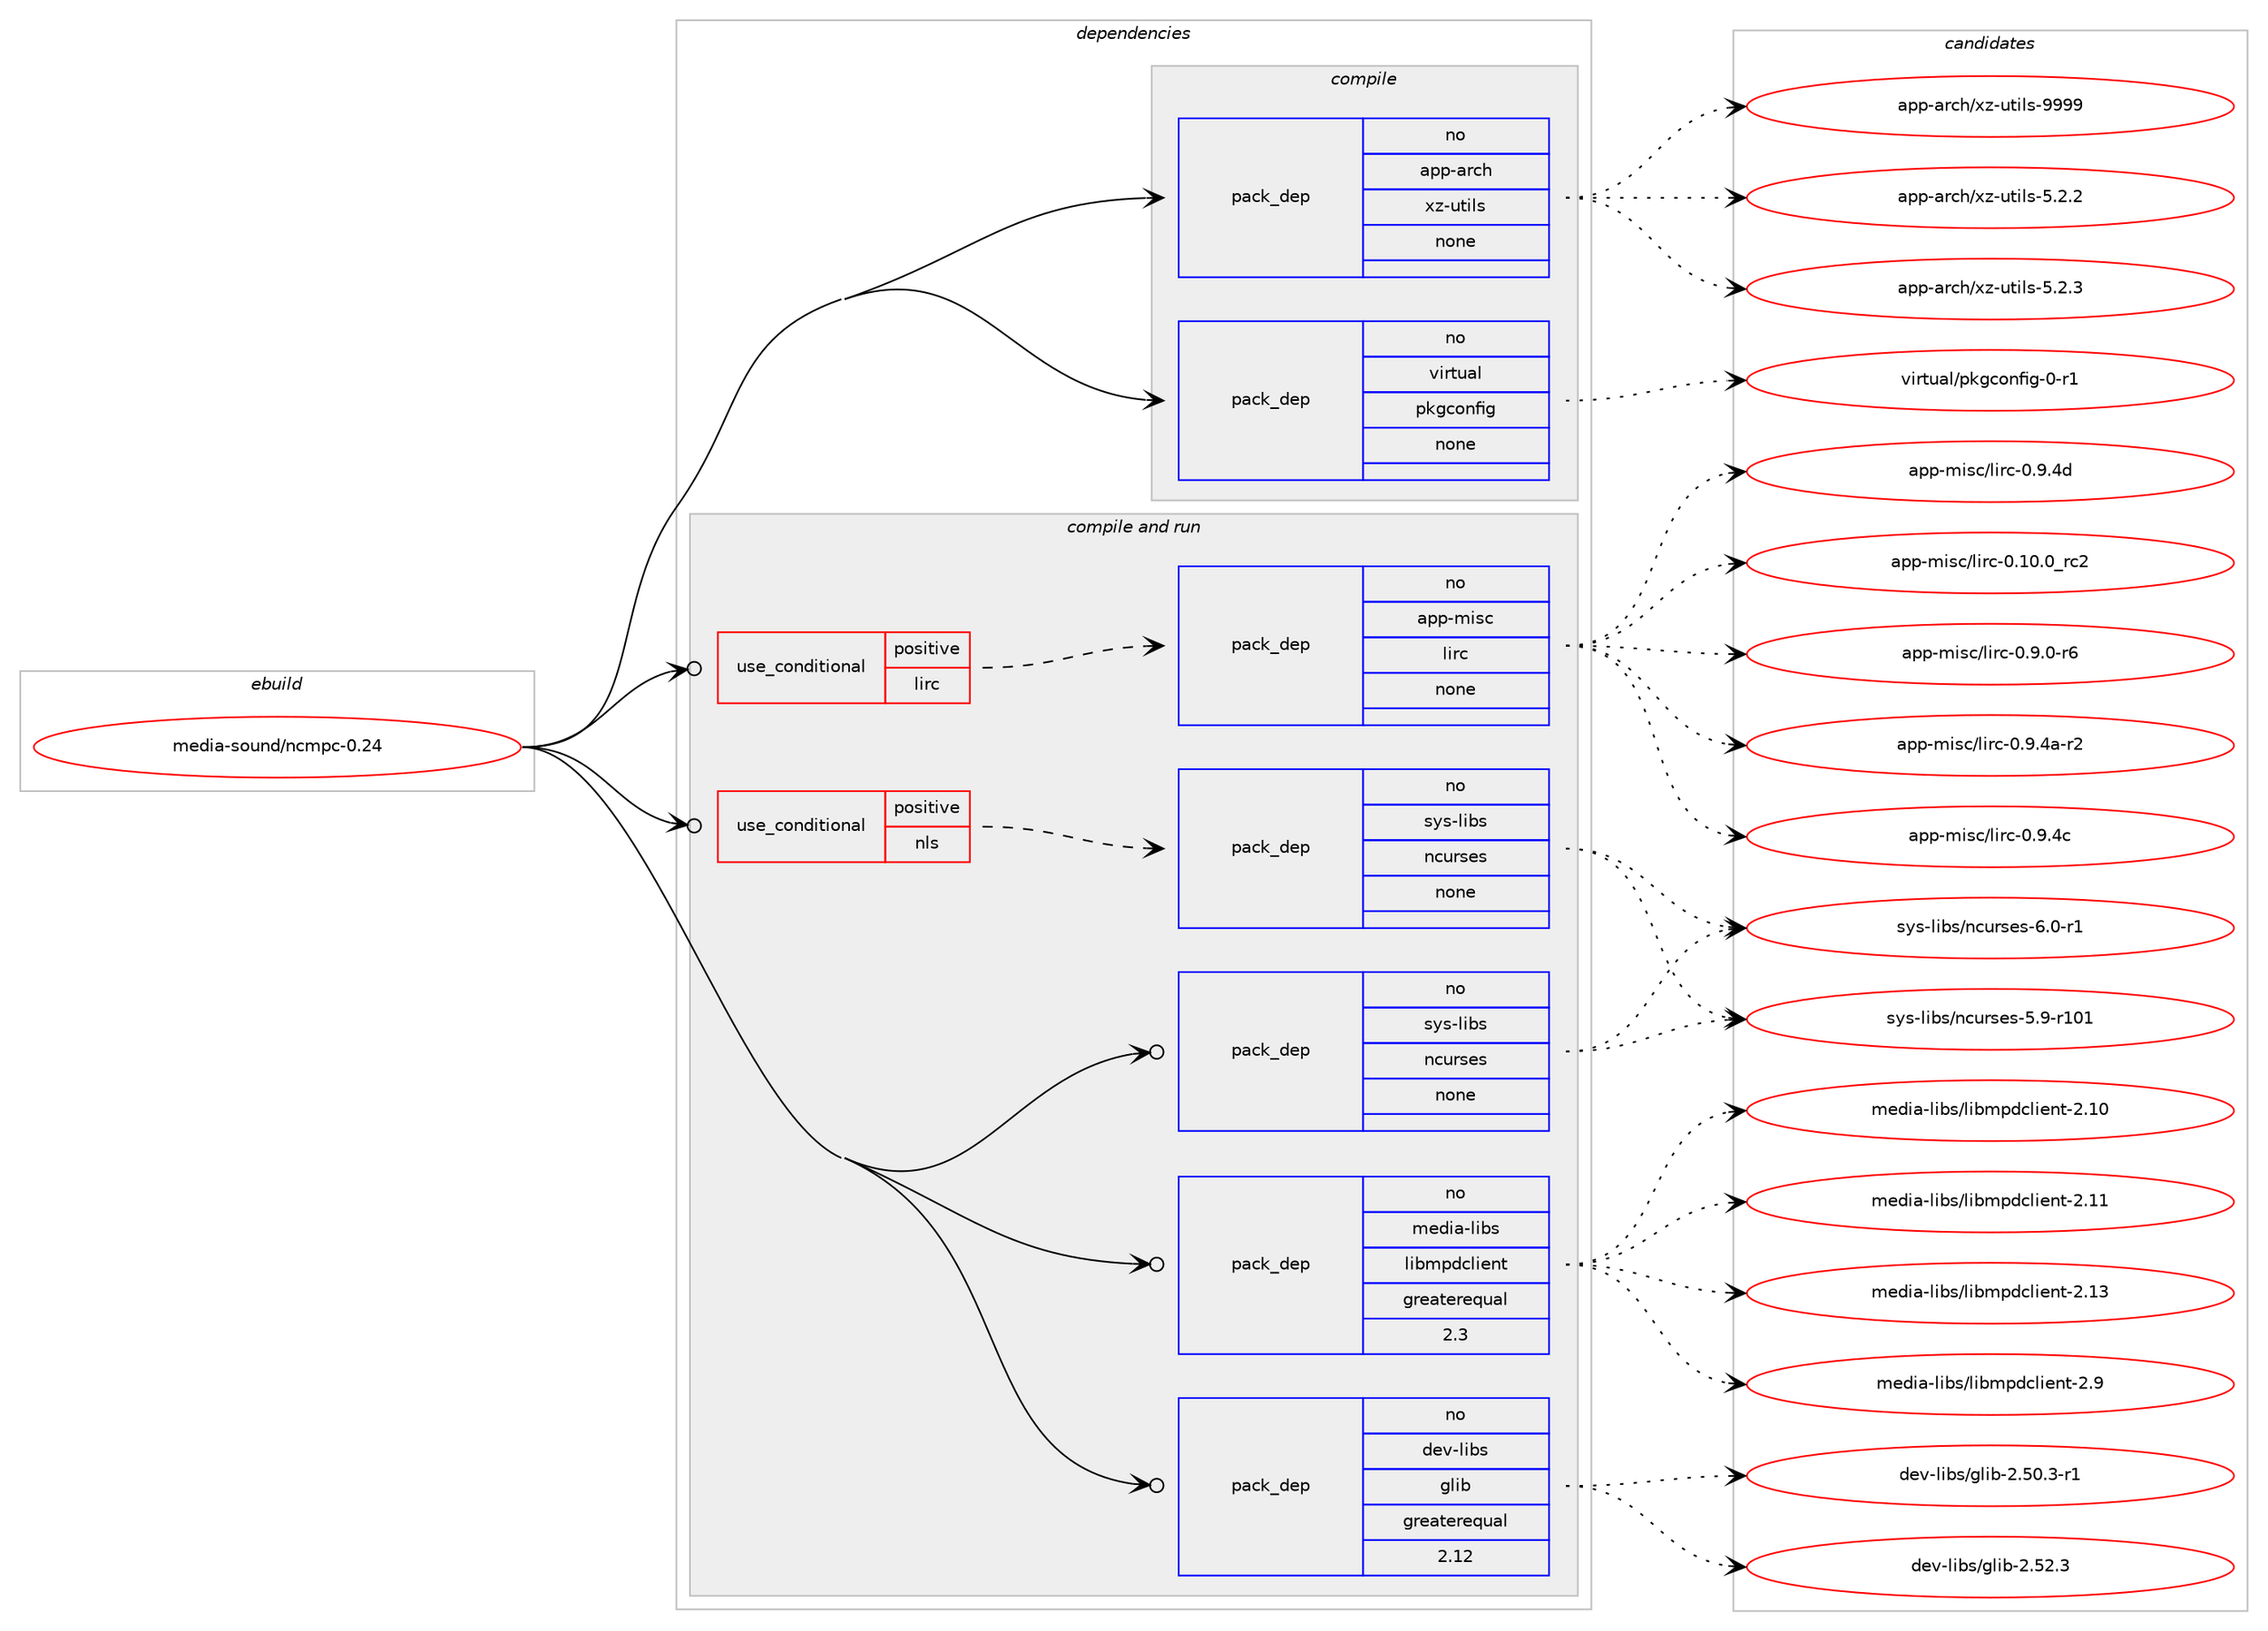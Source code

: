 digraph prolog {

# *************
# Graph options
# *************

newrank=true;
concentrate=true;
compound=true;
graph [rankdir=LR,fontname=Helvetica,fontsize=10,ranksep=1.5];#, ranksep=2.5, nodesep=0.2];
edge  [arrowhead=vee];
node  [fontname=Helvetica,fontsize=10];

# **********
# The ebuild
# **********

subgraph cluster_leftcol {
color=gray;
rank=same;
label=<<i>ebuild</i>>;
id [label="media-sound/ncmpc-0.24", color=red, width=4, href="../media-sound/ncmpc-0.24.svg"];
}

# ****************
# The dependencies
# ****************

subgraph cluster_midcol {
color=gray;
label=<<i>dependencies</i>>;
subgraph cluster_compile {
fillcolor="#eeeeee";
style=filled;
label=<<i>compile</i>>;
subgraph pack283876 {
dependency384425 [label=<<TABLE BORDER="0" CELLBORDER="1" CELLSPACING="0" CELLPADDING="4" WIDTH="220"><TR><TD ROWSPAN="6" CELLPADDING="30">pack_dep</TD></TR><TR><TD WIDTH="110">no</TD></TR><TR><TD>app-arch</TD></TR><TR><TD>xz-utils</TD></TR><TR><TD>none</TD></TR><TR><TD></TD></TR></TABLE>>, shape=none, color=blue];
}
id:e -> dependency384425:w [weight=20,style="solid",arrowhead="vee"];
subgraph pack283877 {
dependency384426 [label=<<TABLE BORDER="0" CELLBORDER="1" CELLSPACING="0" CELLPADDING="4" WIDTH="220"><TR><TD ROWSPAN="6" CELLPADDING="30">pack_dep</TD></TR><TR><TD WIDTH="110">no</TD></TR><TR><TD>virtual</TD></TR><TR><TD>pkgconfig</TD></TR><TR><TD>none</TD></TR><TR><TD></TD></TR></TABLE>>, shape=none, color=blue];
}
id:e -> dependency384426:w [weight=20,style="solid",arrowhead="vee"];
}
subgraph cluster_compileandrun {
fillcolor="#eeeeee";
style=filled;
label=<<i>compile and run</i>>;
subgraph cond94346 {
dependency384427 [label=<<TABLE BORDER="0" CELLBORDER="1" CELLSPACING="0" CELLPADDING="4"><TR><TD ROWSPAN="3" CELLPADDING="10">use_conditional</TD></TR><TR><TD>positive</TD></TR><TR><TD>lirc</TD></TR></TABLE>>, shape=none, color=red];
subgraph pack283878 {
dependency384428 [label=<<TABLE BORDER="0" CELLBORDER="1" CELLSPACING="0" CELLPADDING="4" WIDTH="220"><TR><TD ROWSPAN="6" CELLPADDING="30">pack_dep</TD></TR><TR><TD WIDTH="110">no</TD></TR><TR><TD>app-misc</TD></TR><TR><TD>lirc</TD></TR><TR><TD>none</TD></TR><TR><TD></TD></TR></TABLE>>, shape=none, color=blue];
}
dependency384427:e -> dependency384428:w [weight=20,style="dashed",arrowhead="vee"];
}
id:e -> dependency384427:w [weight=20,style="solid",arrowhead="odotvee"];
subgraph cond94347 {
dependency384429 [label=<<TABLE BORDER="0" CELLBORDER="1" CELLSPACING="0" CELLPADDING="4"><TR><TD ROWSPAN="3" CELLPADDING="10">use_conditional</TD></TR><TR><TD>positive</TD></TR><TR><TD>nls</TD></TR></TABLE>>, shape=none, color=red];
subgraph pack283879 {
dependency384430 [label=<<TABLE BORDER="0" CELLBORDER="1" CELLSPACING="0" CELLPADDING="4" WIDTH="220"><TR><TD ROWSPAN="6" CELLPADDING="30">pack_dep</TD></TR><TR><TD WIDTH="110">no</TD></TR><TR><TD>sys-libs</TD></TR><TR><TD>ncurses</TD></TR><TR><TD>none</TD></TR><TR><TD></TD></TR></TABLE>>, shape=none, color=blue];
}
dependency384429:e -> dependency384430:w [weight=20,style="dashed",arrowhead="vee"];
}
id:e -> dependency384429:w [weight=20,style="solid",arrowhead="odotvee"];
subgraph pack283880 {
dependency384431 [label=<<TABLE BORDER="0" CELLBORDER="1" CELLSPACING="0" CELLPADDING="4" WIDTH="220"><TR><TD ROWSPAN="6" CELLPADDING="30">pack_dep</TD></TR><TR><TD WIDTH="110">no</TD></TR><TR><TD>dev-libs</TD></TR><TR><TD>glib</TD></TR><TR><TD>greaterequal</TD></TR><TR><TD>2.12</TD></TR></TABLE>>, shape=none, color=blue];
}
id:e -> dependency384431:w [weight=20,style="solid",arrowhead="odotvee"];
subgraph pack283881 {
dependency384432 [label=<<TABLE BORDER="0" CELLBORDER="1" CELLSPACING="0" CELLPADDING="4" WIDTH="220"><TR><TD ROWSPAN="6" CELLPADDING="30">pack_dep</TD></TR><TR><TD WIDTH="110">no</TD></TR><TR><TD>media-libs</TD></TR><TR><TD>libmpdclient</TD></TR><TR><TD>greaterequal</TD></TR><TR><TD>2.3</TD></TR></TABLE>>, shape=none, color=blue];
}
id:e -> dependency384432:w [weight=20,style="solid",arrowhead="odotvee"];
subgraph pack283882 {
dependency384433 [label=<<TABLE BORDER="0" CELLBORDER="1" CELLSPACING="0" CELLPADDING="4" WIDTH="220"><TR><TD ROWSPAN="6" CELLPADDING="30">pack_dep</TD></TR><TR><TD WIDTH="110">no</TD></TR><TR><TD>sys-libs</TD></TR><TR><TD>ncurses</TD></TR><TR><TD>none</TD></TR><TR><TD></TD></TR></TABLE>>, shape=none, color=blue];
}
id:e -> dependency384433:w [weight=20,style="solid",arrowhead="odotvee"];
}
subgraph cluster_run {
fillcolor="#eeeeee";
style=filled;
label=<<i>run</i>>;
}
}

# **************
# The candidates
# **************

subgraph cluster_choices {
rank=same;
color=gray;
label=<<i>candidates</i>>;

subgraph choice283876 {
color=black;
nodesep=1;
choice971121124597114991044712012245117116105108115455346504650 [label="app-arch/xz-utils-5.2.2", color=red, width=4,href="../app-arch/xz-utils-5.2.2.svg"];
choice971121124597114991044712012245117116105108115455346504651 [label="app-arch/xz-utils-5.2.3", color=red, width=4,href="../app-arch/xz-utils-5.2.3.svg"];
choice9711211245971149910447120122451171161051081154557575757 [label="app-arch/xz-utils-9999", color=red, width=4,href="../app-arch/xz-utils-9999.svg"];
dependency384425:e -> choice971121124597114991044712012245117116105108115455346504650:w [style=dotted,weight="100"];
dependency384425:e -> choice971121124597114991044712012245117116105108115455346504651:w [style=dotted,weight="100"];
dependency384425:e -> choice9711211245971149910447120122451171161051081154557575757:w [style=dotted,weight="100"];
}
subgraph choice283877 {
color=black;
nodesep=1;
choice11810511411611797108471121071039911111010210510345484511449 [label="virtual/pkgconfig-0-r1", color=red, width=4,href="../virtual/pkgconfig-0-r1.svg"];
dependency384426:e -> choice11810511411611797108471121071039911111010210510345484511449:w [style=dotted,weight="100"];
}
subgraph choice283878 {
color=black;
nodesep=1;
choice971121124510910511599471081051149945484649484648951149950 [label="app-misc/lirc-0.10.0_rc2", color=red, width=4,href="../app-misc/lirc-0.10.0_rc2.svg"];
choice97112112451091051159947108105114994548465746484511454 [label="app-misc/lirc-0.9.0-r6", color=red, width=4,href="../app-misc/lirc-0.9.0-r6.svg"];
choice9711211245109105115994710810511499454846574652974511450 [label="app-misc/lirc-0.9.4a-r2", color=red, width=4,href="../app-misc/lirc-0.9.4a-r2.svg"];
choice971121124510910511599471081051149945484657465299 [label="app-misc/lirc-0.9.4c", color=red, width=4,href="../app-misc/lirc-0.9.4c.svg"];
choice9711211245109105115994710810511499454846574652100 [label="app-misc/lirc-0.9.4d", color=red, width=4,href="../app-misc/lirc-0.9.4d.svg"];
dependency384428:e -> choice971121124510910511599471081051149945484649484648951149950:w [style=dotted,weight="100"];
dependency384428:e -> choice97112112451091051159947108105114994548465746484511454:w [style=dotted,weight="100"];
dependency384428:e -> choice9711211245109105115994710810511499454846574652974511450:w [style=dotted,weight="100"];
dependency384428:e -> choice971121124510910511599471081051149945484657465299:w [style=dotted,weight="100"];
dependency384428:e -> choice9711211245109105115994710810511499454846574652100:w [style=dotted,weight="100"];
}
subgraph choice283879 {
color=black;
nodesep=1;
choice115121115451081059811547110991171141151011154553465745114494849 [label="sys-libs/ncurses-5.9-r101", color=red, width=4,href="../sys-libs/ncurses-5.9-r101.svg"];
choice11512111545108105981154711099117114115101115455446484511449 [label="sys-libs/ncurses-6.0-r1", color=red, width=4,href="../sys-libs/ncurses-6.0-r1.svg"];
dependency384430:e -> choice115121115451081059811547110991171141151011154553465745114494849:w [style=dotted,weight="100"];
dependency384430:e -> choice11512111545108105981154711099117114115101115455446484511449:w [style=dotted,weight="100"];
}
subgraph choice283880 {
color=black;
nodesep=1;
choice10010111845108105981154710310810598455046534846514511449 [label="dev-libs/glib-2.50.3-r1", color=red, width=4,href="../dev-libs/glib-2.50.3-r1.svg"];
choice1001011184510810598115471031081059845504653504651 [label="dev-libs/glib-2.52.3", color=red, width=4,href="../dev-libs/glib-2.52.3.svg"];
dependency384431:e -> choice10010111845108105981154710310810598455046534846514511449:w [style=dotted,weight="100"];
dependency384431:e -> choice1001011184510810598115471031081059845504653504651:w [style=dotted,weight="100"];
}
subgraph choice283881 {
color=black;
nodesep=1;
choice1091011001059745108105981154710810598109112100991081051011101164550464948 [label="media-libs/libmpdclient-2.10", color=red, width=4,href="../media-libs/libmpdclient-2.10.svg"];
choice1091011001059745108105981154710810598109112100991081051011101164550464949 [label="media-libs/libmpdclient-2.11", color=red, width=4,href="../media-libs/libmpdclient-2.11.svg"];
choice1091011001059745108105981154710810598109112100991081051011101164550464951 [label="media-libs/libmpdclient-2.13", color=red, width=4,href="../media-libs/libmpdclient-2.13.svg"];
choice10910110010597451081059811547108105981091121009910810510111011645504657 [label="media-libs/libmpdclient-2.9", color=red, width=4,href="../media-libs/libmpdclient-2.9.svg"];
dependency384432:e -> choice1091011001059745108105981154710810598109112100991081051011101164550464948:w [style=dotted,weight="100"];
dependency384432:e -> choice1091011001059745108105981154710810598109112100991081051011101164550464949:w [style=dotted,weight="100"];
dependency384432:e -> choice1091011001059745108105981154710810598109112100991081051011101164550464951:w [style=dotted,weight="100"];
dependency384432:e -> choice10910110010597451081059811547108105981091121009910810510111011645504657:w [style=dotted,weight="100"];
}
subgraph choice283882 {
color=black;
nodesep=1;
choice115121115451081059811547110991171141151011154553465745114494849 [label="sys-libs/ncurses-5.9-r101", color=red, width=4,href="../sys-libs/ncurses-5.9-r101.svg"];
choice11512111545108105981154711099117114115101115455446484511449 [label="sys-libs/ncurses-6.0-r1", color=red, width=4,href="../sys-libs/ncurses-6.0-r1.svg"];
dependency384433:e -> choice115121115451081059811547110991171141151011154553465745114494849:w [style=dotted,weight="100"];
dependency384433:e -> choice11512111545108105981154711099117114115101115455446484511449:w [style=dotted,weight="100"];
}
}

}
